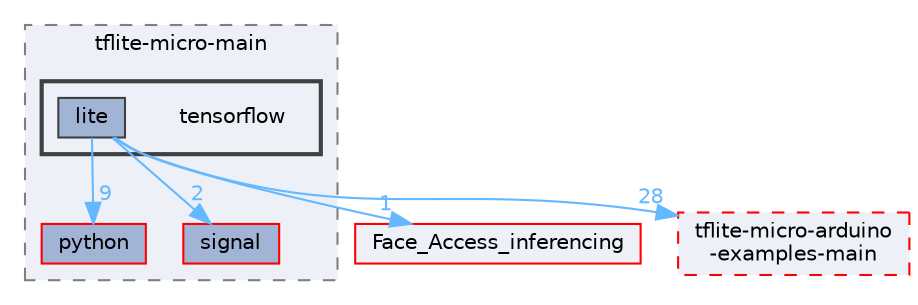 digraph "Arduino/GetStartedWithMachineLearningOnArduino/tflite-micro-main/tensorflow"
{
 // LATEX_PDF_SIZE
  bgcolor="transparent";
  edge [fontname=Helvetica,fontsize=10,labelfontname=Helvetica,labelfontsize=10];
  node [fontname=Helvetica,fontsize=10,shape=box,height=0.2,width=0.4];
  compound=true
  subgraph clusterdir_37328d0195f4d1497edc6914cc71a1c6 {
    graph [ bgcolor="#edf0f7", pencolor="grey50", label="tflite-micro-main", fontname=Helvetica,fontsize=10 style="filled,dashed", URL="dir_37328d0195f4d1497edc6914cc71a1c6.html",tooltip=""]
  dir_1b776bd1e52f39eb838df75cc6a7644c [label="python", fillcolor="#a2b4d6", color="red", style="filled", URL="dir_1b776bd1e52f39eb838df75cc6a7644c.html",tooltip=""];
  dir_8ce83f6ebad9376744fd0b51d76c92be [label="signal", fillcolor="#a2b4d6", color="red", style="filled", URL="dir_8ce83f6ebad9376744fd0b51d76c92be.html",tooltip=""];
  subgraph clusterdir_e5bdcbd8b9c0fefb7a2e0f3ea674e16e {
    graph [ bgcolor="#edf0f7", pencolor="grey25", label="", fontname=Helvetica,fontsize=10 style="filled,bold", URL="dir_e5bdcbd8b9c0fefb7a2e0f3ea674e16e.html",tooltip=""]
    dir_e5bdcbd8b9c0fefb7a2e0f3ea674e16e [shape=plaintext, label="tensorflow"];
  dir_503634df472a76a989a31bcd8d94bcd0 [label="lite", fillcolor="#a2b4d6", color="grey25", style="filled", URL="dir_503634df472a76a989a31bcd8d94bcd0.html",tooltip=""];
  }
  }
  dir_05f86cf2d1c107dceef0ab0392ddcfcf [label="Face_Access_inferencing", fillcolor="#edf0f7", color="red", style="filled", URL="dir_05f86cf2d1c107dceef0ab0392ddcfcf.html",tooltip=""];
  dir_0d2ed21f8b79a9b0d8abfa821a489de0 [label="tflite-micro-arduino\l-examples-main", fillcolor="#edf0f7", color="red", style="filled,dashed", URL="dir_0d2ed21f8b79a9b0d8abfa821a489de0.html",tooltip=""];
  dir_503634df472a76a989a31bcd8d94bcd0->dir_05f86cf2d1c107dceef0ab0392ddcfcf [headlabel="1", labeldistance=1.5 headhref="dir_000176_000107.html" href="dir_000176_000107.html" color="steelblue1" fontcolor="steelblue1"];
  dir_503634df472a76a989a31bcd8d94bcd0->dir_0d2ed21f8b79a9b0d8abfa821a489de0 [headlabel="28", labeldistance=1.5 headhref="dir_000176_000335.html" href="dir_000176_000335.html" color="steelblue1" fontcolor="steelblue1"];
  dir_503634df472a76a989a31bcd8d94bcd0->dir_1b776bd1e52f39eb838df75cc6a7644c [headlabel="9", labeldistance=1.5 headhref="dir_000176_000251.html" href="dir_000176_000251.html" color="steelblue1" fontcolor="steelblue1"];
  dir_503634df472a76a989a31bcd8d94bcd0->dir_8ce83f6ebad9376744fd0b51d76c92be [headlabel="2", labeldistance=1.5 headhref="dir_000176_000283.html" href="dir_000176_000283.html" color="steelblue1" fontcolor="steelblue1"];
}
